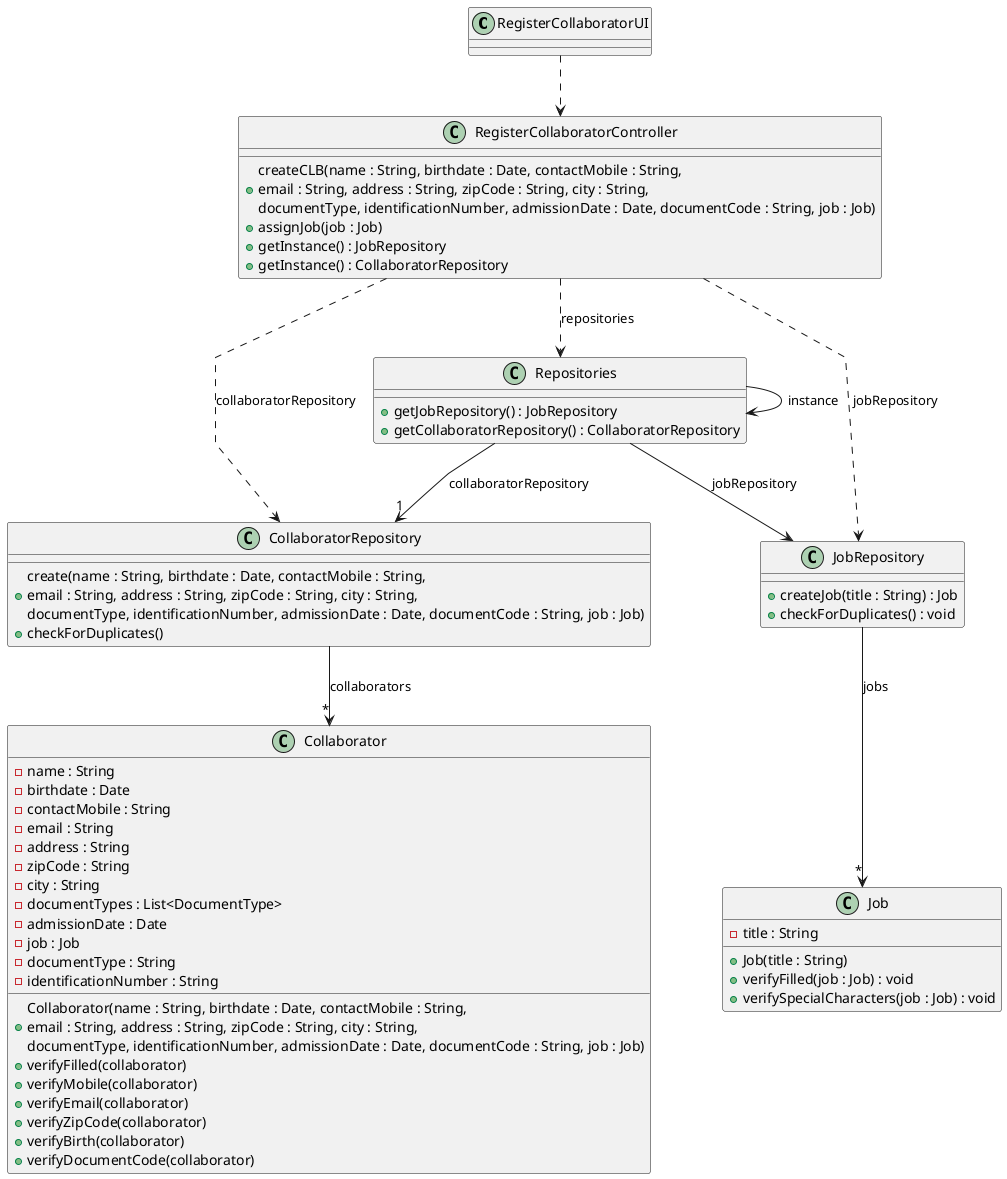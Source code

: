 @startuml
skinparam packageStyle rectangle
skinparam shadowing false
skinparam linetype polyline

'left to right direction

class RegisterCollaboratorUI {
}

class RegisterCollaboratorController {
    + createCLB(name : String, birthdate : Date, contactMobile : String,\nemail : String, address : String, zipCode : String, city : String,\ndocumentType, identificationNumber, admissionDate : Date, documentCode : String, job : Job)
    + assignJob(job : Job)
    + getInstance() : JobRepository
    + getInstance() : CollaboratorRepository

}

class Repositories {
    +getJobRepository() : JobRepository
    +getCollaboratorRepository() : CollaboratorRepository
}

class CollaboratorRepository {
    + create(name : String, birthdate : Date, contactMobile : String,\nemail : String, address : String, zipCode : String, city : String,\ndocumentType, identificationNumber, admissionDate : Date, documentCode : String, job : Job)
    + checkForDuplicates()
}

class JobRepository {
    +createJob(title : String) : Job
    +checkForDuplicates() : void
}

class Collaborator {
    - name : String
    - birthdate : Date
    - contactMobile : String
    - email : String
    - address : String
    - zipCode : String
    - city : String
    - documentTypes : List<DocumentType>
    - admissionDate : Date
    - job : Job
    + Collaborator(name : String, birthdate : Date, contactMobile : String,\nemail : String, address : String, zipCode : String, city : String,\ndocumentType, identificationNumber, admissionDate : Date, documentCode : String, job : Job)
    + verifyFilled(collaborator)
    + verifyMobile(collaborator)
    + verifyEmail(collaborator)
    + verifyZipCode(collaborator)
    + verifyBirth(collaborator)
    + verifyDocumentCode(collaborator)
    - documentType : String
    - identificationNumber : String
}

class Job {
    - title : String
    + Job(title : String)
    +verifyFilled(job : Job) : void
    +verifySpecialCharacters(job : Job) : void
}



RegisterCollaboratorUI ..> RegisterCollaboratorController
RegisterCollaboratorController ..> Repositories : repositories
Repositories --> Repositories : instance
Repositories --> JobRepository : jobRepository
Repositories --> "1"CollaboratorRepository : collaboratorRepository
CollaboratorRepository --> "*" Collaborator : collaborators
RegisterCollaboratorController ..> CollaboratorRepository : collaboratorRepository
RegisterCollaboratorController ..> JobRepository : jobRepository
JobRepository --> "*" Job : jobs

@enduml